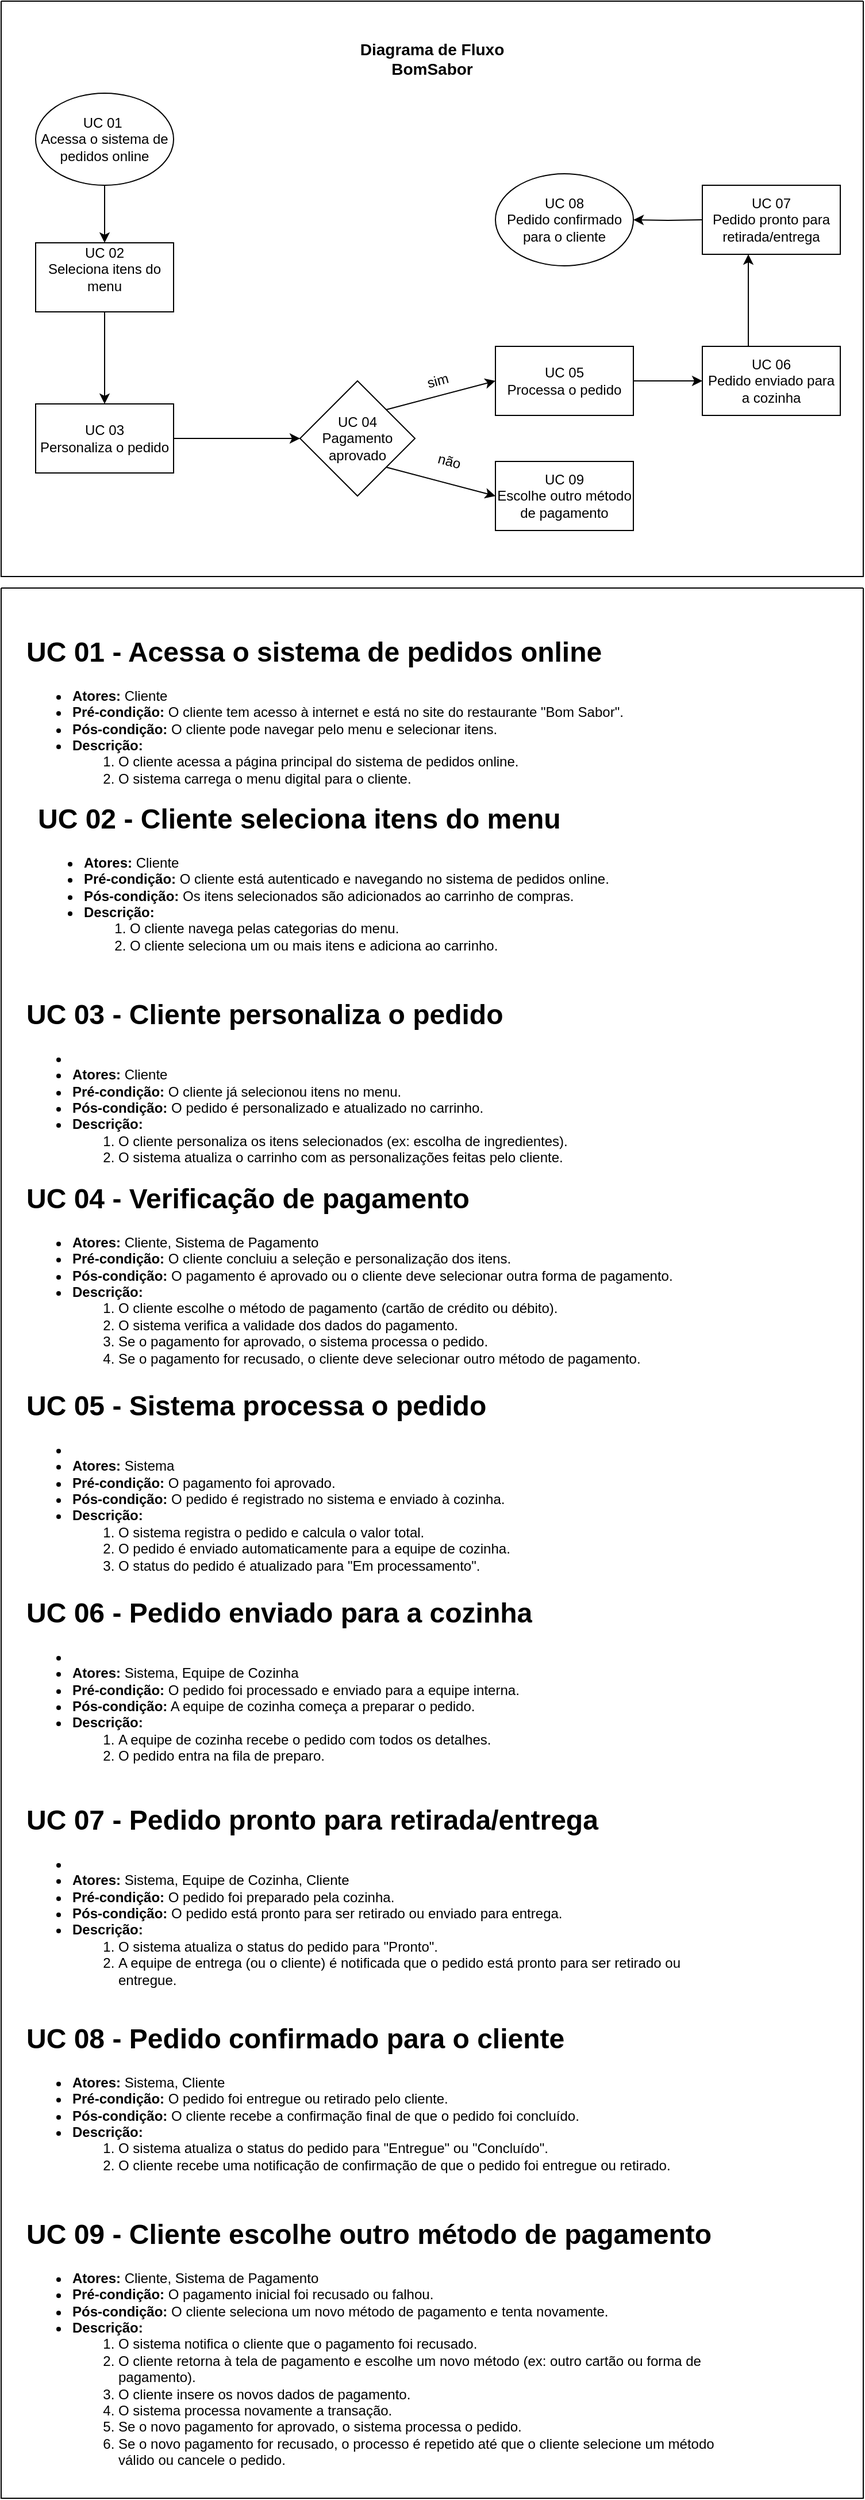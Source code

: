 <mxfile version="24.7.17">
  <diagram id="C5RBs43oDa-KdzZeNtuy" name="Page-1">
    <mxGraphModel grid="1" page="1" gridSize="10" guides="1" tooltips="1" connect="1" arrows="1" fold="1" pageScale="1" pageWidth="827" pageHeight="1169" math="0" shadow="0">
      <root>
        <mxCell id="WIyWlLk6GJQsqaUBKTNV-0" />
        <mxCell id="WIyWlLk6GJQsqaUBKTNV-1" parent="WIyWlLk6GJQsqaUBKTNV-0" />
        <mxCell id="QJvnz3nHJlJsGaQcMosA-2" value="" style="edgeStyle=orthogonalEdgeStyle;rounded=0;orthogonalLoop=1;jettySize=auto;html=1;" edge="1" parent="WIyWlLk6GJQsqaUBKTNV-1" source="QJvnz3nHJlJsGaQcMosA-0" target="QJvnz3nHJlJsGaQcMosA-1">
          <mxGeometry relative="1" as="geometry" />
        </mxCell>
        <mxCell id="QJvnz3nHJlJsGaQcMosA-0" value="UC 01&amp;nbsp;&lt;br&gt;Acessa o sistema de pedidos online" style="ellipse;whiteSpace=wrap;html=1;" vertex="1" parent="WIyWlLk6GJQsqaUBKTNV-1">
          <mxGeometry x="100" y="110" width="120" height="80" as="geometry" />
        </mxCell>
        <mxCell id="QJvnz3nHJlJsGaQcMosA-4" value="" style="edgeStyle=orthogonalEdgeStyle;rounded=0;orthogonalLoop=1;jettySize=auto;html=1;" edge="1" parent="WIyWlLk6GJQsqaUBKTNV-1" source="QJvnz3nHJlJsGaQcMosA-1" target="QJvnz3nHJlJsGaQcMosA-3">
          <mxGeometry relative="1" as="geometry" />
        </mxCell>
        <mxCell id="QJvnz3nHJlJsGaQcMosA-1" value="UC 02&lt;br&gt;Seleciona itens do menu&lt;div&gt;&lt;br&gt;&lt;/div&gt;" style="whiteSpace=wrap;html=1;" vertex="1" parent="WIyWlLk6GJQsqaUBKTNV-1">
          <mxGeometry x="100" y="240" width="120" height="60" as="geometry" />
        </mxCell>
        <mxCell id="QJvnz3nHJlJsGaQcMosA-6" value="" style="edgeStyle=orthogonalEdgeStyle;rounded=0;orthogonalLoop=1;jettySize=auto;html=1;" edge="1" parent="WIyWlLk6GJQsqaUBKTNV-1" source="QJvnz3nHJlJsGaQcMosA-3" target="QJvnz3nHJlJsGaQcMosA-5">
          <mxGeometry relative="1" as="geometry" />
        </mxCell>
        <mxCell id="QJvnz3nHJlJsGaQcMosA-3" value="&lt;div&gt;UC 03&lt;/div&gt;Personaliza o pedido" style="whiteSpace=wrap;html=1;" vertex="1" parent="WIyWlLk6GJQsqaUBKTNV-1">
          <mxGeometry x="100" y="380" width="120" height="60" as="geometry" />
        </mxCell>
        <mxCell id="QJvnz3nHJlJsGaQcMosA-5" value="&lt;div&gt;UC 04&lt;/div&gt;Pagamento aprovado" style="rhombus;whiteSpace=wrap;html=1;" vertex="1" parent="WIyWlLk6GJQsqaUBKTNV-1">
          <mxGeometry x="330" y="360" width="100" height="100" as="geometry" />
        </mxCell>
        <mxCell id="QJvnz3nHJlJsGaQcMosA-9" value="" style="endArrow=classic;html=1;rounded=0;entryX=0;entryY=0.5;entryDx=0;entryDy=0;exitX=1;exitY=0;exitDx=0;exitDy=0;" edge="1" parent="WIyWlLk6GJQsqaUBKTNV-1" source="QJvnz3nHJlJsGaQcMosA-5" target="QJvnz3nHJlJsGaQcMosA-7">
          <mxGeometry width="50" height="50" relative="1" as="geometry">
            <mxPoint x="414" y="400" as="sourcePoint" />
            <mxPoint x="464" y="350" as="targetPoint" />
          </mxGeometry>
        </mxCell>
        <mxCell id="QJvnz3nHJlJsGaQcMosA-10" value="sim" style="text;html=1;align=center;verticalAlign=middle;whiteSpace=wrap;rounded=0;rotation=-15;" vertex="1" parent="WIyWlLk6GJQsqaUBKTNV-1">
          <mxGeometry x="430" y="350" width="40" height="20" as="geometry" />
        </mxCell>
        <mxCell id="QJvnz3nHJlJsGaQcMosA-11" value="" style="endArrow=classic;html=1;rounded=0;entryX=0;entryY=0.5;entryDx=0;entryDy=0;exitX=1;exitY=1;exitDx=0;exitDy=0;" edge="1" parent="WIyWlLk6GJQsqaUBKTNV-1" source="QJvnz3nHJlJsGaQcMosA-5" target="QJvnz3nHJlJsGaQcMosA-8">
          <mxGeometry width="50" height="50" relative="1" as="geometry">
            <mxPoint x="405" y="455" as="sourcePoint" />
            <mxPoint x="520" y="430" as="targetPoint" />
          </mxGeometry>
        </mxCell>
        <mxCell id="QJvnz3nHJlJsGaQcMosA-12" value="não" style="text;html=1;align=center;verticalAlign=middle;whiteSpace=wrap;rounded=0;rotation=15;" vertex="1" parent="WIyWlLk6GJQsqaUBKTNV-1">
          <mxGeometry x="440" y="420" width="40" height="20" as="geometry" />
        </mxCell>
        <mxCell id="QJvnz3nHJlJsGaQcMosA-21" value="" style="swimlane;startSize=0;" vertex="1" parent="WIyWlLk6GJQsqaUBKTNV-1">
          <mxGeometry x="70" y="30" width="750" height="500" as="geometry" />
        </mxCell>
        <mxCell id="QJvnz3nHJlJsGaQcMosA-14" value="" style="edgeStyle=orthogonalEdgeStyle;rounded=0;orthogonalLoop=1;jettySize=auto;html=1;" edge="1" parent="QJvnz3nHJlJsGaQcMosA-21" source="QJvnz3nHJlJsGaQcMosA-7">
          <mxGeometry relative="1" as="geometry">
            <mxPoint x="610" y="330" as="targetPoint" />
          </mxGeometry>
        </mxCell>
        <mxCell id="QJvnz3nHJlJsGaQcMosA-7" value="UC 05&lt;br&gt;Processa o pedido" style="rounded=0;whiteSpace=wrap;html=1;" vertex="1" parent="QJvnz3nHJlJsGaQcMosA-21">
          <mxGeometry x="430" y="300" width="120" height="60" as="geometry" />
        </mxCell>
        <mxCell id="QJvnz3nHJlJsGaQcMosA-8" value="UC 09&lt;br&gt;Escolhe outro método de pagamento" style="rounded=0;whiteSpace=wrap;html=1;" vertex="1" parent="QJvnz3nHJlJsGaQcMosA-21">
          <mxGeometry x="430" y="400" width="120" height="60" as="geometry" />
        </mxCell>
        <mxCell id="QJvnz3nHJlJsGaQcMosA-19" value="" style="edgeStyle=orthogonalEdgeStyle;rounded=0;orthogonalLoop=1;jettySize=auto;html=1;" edge="1" parent="QJvnz3nHJlJsGaQcMosA-21" target="QJvnz3nHJlJsGaQcMosA-18">
          <mxGeometry relative="1" as="geometry">
            <mxPoint x="610" y="190" as="sourcePoint" />
          </mxGeometry>
        </mxCell>
        <mxCell id="QJvnz3nHJlJsGaQcMosA-18" value="UC 08&lt;br&gt;Pedido confirmado para o cliente" style="ellipse;whiteSpace=wrap;html=1;" vertex="1" parent="QJvnz3nHJlJsGaQcMosA-21">
          <mxGeometry x="430" y="150" width="120" height="80" as="geometry" />
        </mxCell>
        <mxCell id="QJvnz3nHJlJsGaQcMosA-13" value="UC 06&lt;br&gt;Pedido enviado para a cozinha" style="whiteSpace=wrap;html=1;rounded=0;" vertex="1" parent="QJvnz3nHJlJsGaQcMosA-21">
          <mxGeometry x="610" y="300" width="120" height="60" as="geometry" />
        </mxCell>
        <mxCell id="QJvnz3nHJlJsGaQcMosA-15" value="&lt;div&gt;UC 07&lt;/div&gt;Pedido pronto para retirada/entrega" style="whiteSpace=wrap;html=1;rounded=0;" vertex="1" parent="QJvnz3nHJlJsGaQcMosA-21">
          <mxGeometry x="610" y="160" width="120" height="60" as="geometry" />
        </mxCell>
        <mxCell id="QJvnz3nHJlJsGaQcMosA-16" value="" style="edgeStyle=orthogonalEdgeStyle;rounded=0;orthogonalLoop=1;jettySize=auto;html=1;" edge="1" parent="QJvnz3nHJlJsGaQcMosA-21">
          <mxGeometry relative="1" as="geometry">
            <mxPoint x="650" y="300" as="sourcePoint" />
            <mxPoint x="650" y="220" as="targetPoint" />
          </mxGeometry>
        </mxCell>
        <mxCell id="QJvnz3nHJlJsGaQcMosA-20" value="&lt;b&gt;&lt;font style=&quot;font-size: 14px;&quot;&gt;Diagrama de Fluxo BomSabor&lt;/font&gt;&lt;/b&gt;" style="text;html=1;align=center;verticalAlign=middle;whiteSpace=wrap;rounded=0;" vertex="1" parent="QJvnz3nHJlJsGaQcMosA-21">
          <mxGeometry x="300" y="20" width="150" height="60" as="geometry" />
        </mxCell>
        <mxCell id="QJvnz3nHJlJsGaQcMosA-22" value="" style="swimlane;startSize=0;" vertex="1" parent="WIyWlLk6GJQsqaUBKTNV-1">
          <mxGeometry x="70" y="540" width="750" height="1660" as="geometry" />
        </mxCell>
        <mxCell id="QJvnz3nHJlJsGaQcMosA-23" value="&lt;h1 style=&quot;margin-top: 0px;&quot;&gt;UC 01 - Acessa o sistema de pedidos online&lt;/h1&gt;&lt;ul&gt;&lt;li&gt;&lt;strong&gt;Atores:&lt;/strong&gt; Cliente&lt;/li&gt;&lt;li&gt;&lt;strong&gt;Pré-condição:&lt;/strong&gt; O cliente tem acesso à internet e está no site do restaurante &quot;Bom Sabor&quot;.&lt;/li&gt;&lt;li&gt;&lt;strong&gt;Pós-condição:&lt;/strong&gt; O cliente pode navegar pelo menu e selecionar itens.&lt;/li&gt;&lt;li&gt;&lt;strong&gt;Descrição:&lt;/strong&gt;&lt;ol&gt;&lt;li&gt;O cliente acessa a página principal do sistema de pedidos online.&lt;/li&gt;&lt;li&gt;O sistema carrega o menu digital para o cliente.&lt;/li&gt;&lt;/ol&gt;&lt;/li&gt;&lt;/ul&gt;" style="text;html=1;whiteSpace=wrap;overflow=hidden;rounded=0;" vertex="1" parent="QJvnz3nHJlJsGaQcMosA-22">
          <mxGeometry x="20" y="35" width="610" height="145" as="geometry" />
        </mxCell>
        <mxCell id="QJvnz3nHJlJsGaQcMosA-24" value="&lt;h1 style=&quot;margin-top: 0px;&quot;&gt;UC 02 - Cliente seleciona itens do menu&lt;/h1&gt;&lt;ul&gt;&lt;li&gt;&lt;strong&gt;Atores:&lt;/strong&gt; Cliente&lt;/li&gt;&lt;li&gt;&lt;strong&gt;Pré-condição:&lt;/strong&gt; O cliente está autenticado e navegando no sistema de pedidos online.&lt;/li&gt;&lt;li&gt;&lt;strong&gt;Pós-condição:&lt;/strong&gt; Os itens selecionados são adicionados ao carrinho de compras.&lt;/li&gt;&lt;li&gt;&lt;strong&gt;Descrição:&lt;/strong&gt;&lt;ol&gt;&lt;li&gt;O cliente navega pelas categorias do menu.&lt;/li&gt;&lt;li&gt;O cliente seleciona um ou mais itens e adiciona ao carrinho.&lt;/li&gt;&lt;/ol&gt;&lt;/li&gt;&lt;/ul&gt;" style="text;html=1;whiteSpace=wrap;overflow=hidden;rounded=0;" vertex="1" parent="QJvnz3nHJlJsGaQcMosA-22">
          <mxGeometry x="30" y="180" width="610" height="160" as="geometry" />
        </mxCell>
        <mxCell id="QJvnz3nHJlJsGaQcMosA-25" value="&lt;h1 style=&quot;margin-top: 0px;&quot;&gt;UC 03 - Cliente personaliza o pedido&lt;/h1&gt;&lt;ul&gt;&lt;li&gt;&lt;/li&gt;&lt;li&gt;&lt;strong&gt;Atores:&lt;/strong&gt; Cliente&lt;/li&gt;&lt;li&gt;&lt;strong&gt;Pré-condição:&lt;/strong&gt; O cliente já selecionou itens no menu.&lt;/li&gt;&lt;li&gt;&lt;strong&gt;Pós-condição:&lt;/strong&gt; O pedido é personalizado e atualizado no carrinho.&lt;/li&gt;&lt;li&gt;&lt;strong&gt;Descrição:&lt;/strong&gt;&lt;ol&gt;&lt;li&gt;O cliente personaliza os itens selecionados (ex: escolha de ingredientes).&lt;/li&gt;&lt;li&gt;O sistema atualiza o carrinho com as personalizações feitas pelo cliente.&lt;/li&gt;&lt;/ol&gt;&lt;/li&gt;&lt;/ul&gt;" style="text;html=1;whiteSpace=wrap;overflow=hidden;rounded=0;" vertex="1" parent="QJvnz3nHJlJsGaQcMosA-22">
          <mxGeometry x="20" y="350" width="610" height="160" as="geometry" />
        </mxCell>
        <mxCell id="QJvnz3nHJlJsGaQcMosA-26" value="&lt;h1 style=&quot;margin-top: 0px;&quot;&gt;UC 04 - Verificação de pagamento&lt;br&gt;&lt;/h1&gt;&lt;ul&gt;&lt;li&gt;&lt;strong&gt;Atores:&lt;/strong&gt; Cliente, Sistema de Pagamento&lt;/li&gt;&lt;li&gt;&lt;strong&gt;Pré-condição:&lt;/strong&gt; O cliente concluiu a seleção e personalização dos itens.&lt;/li&gt;&lt;li&gt;&lt;strong&gt;Pós-condição:&lt;/strong&gt; O pagamento é aprovado ou o cliente deve selecionar outra forma de pagamento.&lt;/li&gt;&lt;li&gt;&lt;strong&gt;Descrição:&lt;/strong&gt;&lt;ol&gt;&lt;li&gt;O cliente escolhe o método de pagamento (cartão de crédito ou débito).&lt;/li&gt;&lt;li&gt;O sistema verifica a validade dos dados do pagamento.&lt;/li&gt;&lt;li&gt;Se o pagamento for aprovado, o sistema processa o pedido.&lt;/li&gt;&lt;li&gt;Se o pagamento for recusado, o cliente deve selecionar outro método de pagamento.&lt;/li&gt;&lt;/ol&gt;&lt;/li&gt;&lt;/ul&gt;" style="text;html=1;whiteSpace=wrap;overflow=hidden;rounded=0;" vertex="1" parent="QJvnz3nHJlJsGaQcMosA-22">
          <mxGeometry x="20" y="510" width="610" height="180" as="geometry" />
        </mxCell>
        <mxCell id="QJvnz3nHJlJsGaQcMosA-27" value="&lt;h1 style=&quot;margin-top: 0px;&quot;&gt;UC 05 - Sistema processa o pedido&lt;br&gt;&lt;/h1&gt;&lt;ul&gt;&lt;li&gt;&lt;/li&gt;&lt;li&gt;&lt;strong&gt;Atores:&lt;/strong&gt; Sistema&lt;/li&gt;&lt;li&gt;&lt;strong&gt;Pré-condição:&lt;/strong&gt; O pagamento foi aprovado.&lt;/li&gt;&lt;li&gt;&lt;strong&gt;Pós-condição:&lt;/strong&gt; O pedido é registrado no sistema e enviado à cozinha.&lt;/li&gt;&lt;li&gt;&lt;strong&gt;Descrição:&lt;/strong&gt;&lt;ol&gt;&lt;li&gt;O sistema registra o pedido e calcula o valor total.&lt;/li&gt;&lt;li&gt;O pedido é enviado automaticamente para a equipe de cozinha.&lt;/li&gt;&lt;li&gt;O status do pedido é atualizado para &quot;Em processamento&quot;.&lt;/li&gt;&lt;/ol&gt;&lt;/li&gt;&lt;/ul&gt;" style="text;html=1;whiteSpace=wrap;overflow=hidden;rounded=0;" vertex="1" parent="QJvnz3nHJlJsGaQcMosA-22">
          <mxGeometry x="20" y="690" width="610" height="180" as="geometry" />
        </mxCell>
        <mxCell id="QJvnz3nHJlJsGaQcMosA-28" value="&lt;h1 style=&quot;margin-top: 0px;&quot;&gt;UC 06 - Pedido enviado para a cozinha&lt;br&gt;&lt;/h1&gt;&lt;ul&gt;&lt;li&gt;&lt;/li&gt;&lt;li&gt;&lt;strong&gt;Atores:&lt;/strong&gt; Sistema, Equipe de Cozinha&lt;/li&gt;&lt;li&gt;&lt;strong&gt;Pré-condição:&lt;/strong&gt; O pedido foi processado e enviado para a equipe interna.&lt;/li&gt;&lt;li&gt;&lt;strong&gt;Pós-condição:&lt;/strong&gt; A equipe de cozinha começa a preparar o pedido.&lt;/li&gt;&lt;li&gt;&lt;strong&gt;Descrição:&lt;/strong&gt;&lt;ol&gt;&lt;li&gt;A equipe de cozinha recebe o pedido com todos os detalhes.&lt;/li&gt;&lt;li&gt;O pedido entra na fila de preparo.&lt;/li&gt;&lt;/ol&gt;&lt;/li&gt;&lt;/ul&gt;" style="text;html=1;whiteSpace=wrap;overflow=hidden;rounded=0;" vertex="1" parent="QJvnz3nHJlJsGaQcMosA-22">
          <mxGeometry x="20" y="870" width="610" height="170" as="geometry" />
        </mxCell>
        <mxCell id="QJvnz3nHJlJsGaQcMosA-29" value="&lt;h1 style=&quot;margin-top: 0px;&quot;&gt;UC 07 - Pedido pronto para retirada/entrega&lt;br&gt;&lt;/h1&gt;&lt;ul&gt;&lt;li&gt;&lt;/li&gt;&lt;li&gt;&lt;strong&gt;Atores:&lt;/strong&gt; Sistema, Equipe de Cozinha, Cliente&lt;/li&gt;&lt;li&gt;&lt;strong&gt;Pré-condição:&lt;/strong&gt; O pedido foi preparado pela cozinha.&lt;/li&gt;&lt;li&gt;&lt;strong&gt;Pós-condição:&lt;/strong&gt; O pedido está pronto para ser retirado ou enviado para entrega.&lt;/li&gt;&lt;li&gt;&lt;strong&gt;Descrição:&lt;/strong&gt;&lt;ol&gt;&lt;li&gt;O sistema atualiza o status do pedido para &quot;Pronto&quot;.&lt;/li&gt;&lt;li&gt;A equipe de entrega (ou o cliente) é notificada que o pedido está pronto para ser retirado ou entregue.&lt;/li&gt;&lt;/ol&gt;&lt;/li&gt;&lt;/ul&gt;" style="text;html=1;whiteSpace=wrap;overflow=hidden;rounded=0;" vertex="1" parent="QJvnz3nHJlJsGaQcMosA-22">
          <mxGeometry x="20" y="1050" width="610" height="170" as="geometry" />
        </mxCell>
        <mxCell id="QJvnz3nHJlJsGaQcMosA-30" value="&lt;h1 style=&quot;margin-top: 0px;&quot;&gt;UC 08 - Pedido confirmado para o cliente&lt;br&gt;&lt;/h1&gt;&lt;ul&gt;&lt;li&gt;&lt;strong&gt;Atores:&lt;/strong&gt; Sistema, Cliente&lt;/li&gt;&lt;li&gt;&lt;strong&gt;Pré-condição:&lt;/strong&gt; O pedido foi entregue ou retirado pelo cliente.&lt;/li&gt;&lt;li&gt;&lt;strong&gt;Pós-condição:&lt;/strong&gt; O cliente recebe a confirmação final de que o pedido foi concluído.&lt;/li&gt;&lt;li&gt;&lt;strong&gt;Descrição:&lt;/strong&gt;&lt;ol&gt;&lt;li&gt;O sistema atualiza o status do pedido para &quot;Entregue&quot; ou &quot;Concluído&quot;.&lt;/li&gt;&lt;li&gt;O cliente recebe uma notificação de confirmação de que o pedido foi entregue ou retirado.&lt;/li&gt;&lt;/ol&gt;&lt;/li&gt;&lt;/ul&gt;" style="text;html=1;whiteSpace=wrap;overflow=hidden;rounded=0;" vertex="1" parent="QJvnz3nHJlJsGaQcMosA-22">
          <mxGeometry x="20" y="1240" width="610" height="170" as="geometry" />
        </mxCell>
        <mxCell id="QJvnz3nHJlJsGaQcMosA-31" value="&lt;h1 style=&quot;margin-top: 0px;&quot;&gt;UC 09 - Cliente escolhe outro método de pagamento&lt;br&gt;&lt;/h1&gt;&lt;ul&gt;&lt;li&gt;&lt;strong&gt;Atores:&lt;/strong&gt; Cliente, Sistema de Pagamento&lt;/li&gt;&lt;li&gt;&lt;strong&gt;Pré-condição:&lt;/strong&gt; O pagamento inicial foi recusado ou falhou.&lt;/li&gt;&lt;li&gt;&lt;strong&gt;Pós-condição:&lt;/strong&gt; O cliente seleciona um novo método de pagamento e tenta novamente.&lt;/li&gt;&lt;li&gt;&lt;strong&gt;Descrição:&lt;/strong&gt;&lt;ol&gt;&lt;li&gt;O sistema notifica o cliente que o pagamento foi recusado.&lt;/li&gt;&lt;li&gt;O cliente retorna à tela de pagamento e escolhe um novo método (ex: outro cartão ou forma de pagamento).&lt;/li&gt;&lt;li&gt;O cliente insere os novos dados de pagamento.&lt;/li&gt;&lt;li&gt;O sistema processa novamente a transação.&lt;/li&gt;&lt;li&gt;Se o novo pagamento for aprovado, o sistema processa o pedido.&lt;/li&gt;&lt;li&gt;Se o novo pagamento for recusado, o processo é repetido até que o cliente selecione um método válido ou cancele o pedido.&lt;/li&gt;&lt;/ol&gt;&lt;/li&gt;&lt;/ul&gt;" style="text;html=1;whiteSpace=wrap;overflow=hidden;rounded=0;" vertex="1" parent="QJvnz3nHJlJsGaQcMosA-22">
          <mxGeometry x="20" y="1410" width="610" height="230" as="geometry" />
        </mxCell>
      </root>
    </mxGraphModel>
  </diagram>
</mxfile>
